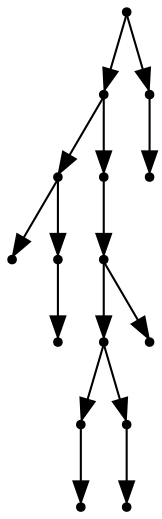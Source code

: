 digraph {
  15 [shape=point];
  12 [shape=point];
  3 [shape=point];
  0 [shape=point];
  2 [shape=point];
  1 [shape=point];
  11 [shape=point];
  10 [shape=point];
  8 [shape=point];
  5 [shape=point];
  4 [shape=point];
  7 [shape=point];
  6 [shape=point];
  9 [shape=point];
  14 [shape=point];
  13 [shape=point];
15 -> 12;
12 -> 3;
3 -> 0;
3 -> 2;
2 -> 1;
12 -> 11;
11 -> 10;
10 -> 8;
8 -> 5;
5 -> 4;
8 -> 7;
7 -> 6;
10 -> 9;
15 -> 14;
14 -> 13;
}
